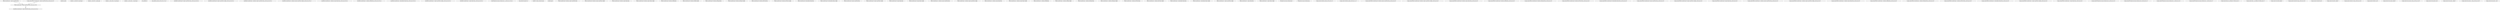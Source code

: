 digraph G {
0[label="ff.bert.encoder.layer.1.output.LayerNorm.bias_s_brcst_m2_0_0.lc1"] [is_queue="0"];
1[label="attention_mask"] [is_queue="1"];
2[label="constant_1_norm_ff_0_var_plus_eps"] [is_queue="1"];
3[label="constant_1_norm_ff_1_var_plus_eps"] [is_queue="1"];
4[label="constant_1_norm_mha_0_var_plus_eps"] [is_queue="1"];
5[label="constant_1_norm_mha_1_var_plus_eps"] [is_queue="1"];
6[label="e2e_add_ff_0_0"] [is_queue="1"];
7[label="e2e_attention_mask_s_brcst_m2_0_1.lc1_0"] [is_queue="1"];
8[label="e2e_ff.bert.encoder.layer.0.output.LayerNorm.bias_s_brcst_m2_0_0.lc1_0"] [is_queue="1"];
9[label="e2e_ff.bert.encoder.layer.0.output.LayerNorm.weight_s_brcst_m2_0_0.lc1_0"] [is_queue="1"];
10[label="e2e_ff.bert.encoder.layer.1.attention.output.LayerNorm.bias_s_brcst_m2_0_0.lc1_0"] [is_queue="1"];
11[label="e2e_ff.bert.encoder.layer.1.attention.output.LayerNorm.weight_s_brcst_m2_0_0.lc1_0"] [is_queue="1"];
12[label="e2e_ff.bert.encoder.layer.1.attention.output.dense.bias_s_brcst_m2_0_0.lc1_0"] [is_queue="1"];
13[label="e2e_ff.bert.encoder.layer.1.attention.self.key.bias_s_brcst_m2_0_0.lc1_0"] [is_queue="1"];
14[label="e2e_ff.bert.encoder.layer.1.intermediate.dense.bias_s_brcst_m2_0_0.lc1_0"] [is_queue="1"];
15[label="e2e_ff.bert.encoder.layer.1.output.LayerNorm.bias_s_brcst_m2_0_0.lc1_0"] [is_queue="1"];
16[label="e2e_ff.bert.encoder.layer.1.output.LayerNorm.weight_s_brcst_m2_0_0.lc1_0"] [is_queue="1"];
17[label="e2e_ff.bert.encoder.layer.1.output.dense.bias_s_brcst_m2_0_0.lc1_0"] [is_queue="1"];
18[label="e2e_ff.reciprocal_of_sqrt_of_head_size_1_s_brcst_m1_0_2.lc1_0"] [is_queue="1"];
19[label="e2e_norm_ff_0_mean.lc1_0"] [is_queue="1"];
20[label="encoder1.output_norm_ff_1_bias"] [is_queue="1"];
21[label="encoder_input"] [is_queue="1"];
22[label="ff.bert.encoder.layer.0.attention.output.LayerNorm.bias"] [is_queue="1"];
23[label="ff.bert.encoder.layer.0.attention.output.LayerNorm.weight"] [is_queue="1"];
24[label="ff.bert.encoder.layer.0.attention.output.dense.bias"] [is_queue="1"];
25[label="ff.bert.encoder.layer.0.attention.output.dense.weight"] [is_queue="1"];
26[label="ff.bert.encoder.layer.0.attention.self.key.bias"] [is_queue="1"];
27[label="ff.bert.encoder.layer.0.attention.self.key.weight"] [is_queue="1"];
28[label="ff.bert.encoder.layer.0.attention.self.query.bias"] [is_queue="1"];
29[label="ff.bert.encoder.layer.0.attention.self.query.weight"] [is_queue="1"];
30[label="ff.bert.encoder.layer.0.attention.self.value.bias"] [is_queue="1"];
31[label="ff.bert.encoder.layer.0.attention.self.value.weight"] [is_queue="1"];
32[label="ff.bert.encoder.layer.0.intermediate.dense.bias"] [is_queue="1"];
33[label="ff.bert.encoder.layer.0.intermediate.dense.weight"] [is_queue="1"];
34[label="ff.bert.encoder.layer.0.output.LayerNorm.bias"] [is_queue="1"];
35[label="ff.bert.encoder.layer.0.output.LayerNorm.weight"] [is_queue="1"];
36[label="ff.bert.encoder.layer.0.output.dense.bias"] [is_queue="1"];
37[label="ff.bert.encoder.layer.0.output.dense.weight"] [is_queue="1"];
38[label="ff.bert.encoder.layer.1.attention.output.LayerNorm.bias"] [is_queue="1"];
39[label="ff.bert.encoder.layer.1.attention.output.LayerNorm.weight"] [is_queue="1"];
40[label="ff.bert.encoder.layer.1.attention.output.dense.bias"] [is_queue="1"];
41[label="ff.bert.encoder.layer.1.attention.output.dense.weight"] [is_queue="1"];
42[label="ff.bert.encoder.layer.1.attention.self.key.bias"] [is_queue="1"];
43[label="ff.bert.encoder.layer.1.attention.self.key.weight"] [is_queue="1"];
44[label="ff.bert.encoder.layer.1.attention.self.query.bias"] [is_queue="1"];
45[label="ff.bert.encoder.layer.1.attention.self.query.weight"] [is_queue="1"];
46[label="ff.bert.encoder.layer.1.attention.self.value.bias"] [is_queue="1"];
47[label="ff.bert.encoder.layer.1.attention.self.value.weight"] [is_queue="1"];
48[label="ff.bert.encoder.layer.1.intermediate.dense.bias"] [is_queue="1"];
49[label="ff.bert.encoder.layer.1.intermediate.dense.weight"] [is_queue="1"];
50[label="ff.bert.encoder.layer.1.output.LayerNorm.bias"] [is_queue="1"];
51[label="ff.bert.encoder.layer.1.output.LayerNorm.weight"] [is_queue="1"];
52[label="ff.bert.encoder.layer.1.output.dense.bias"] [is_queue="1"];
53[label="ff.bert.encoder.layer.1.output.dense.weight"] [is_queue="1"];
54[label="ff.reciprocal_of_sqrt_of_head_size_0"] [is_queue="1"];
55[label="ff.reciprocal_of_sqrt_of_head_size_1"] [is_queue="1"];
56[label="lc.input_tensor.attention_mask_s_brcst_m2_0_1.0"] [is_queue="1"];
57[label="lc.input_tensor.attention_mask_s_brcst_m2_1_1.0"] [is_queue="1"];
58[label="lc.input_tensor.ff.bert.encoder.layer.0.attention.output.LayerNorm.bias_s_brcst_m2_0_0.0"] [is_queue="1"];
59[label="lc.input_tensor.ff.bert.encoder.layer.0.attention.output.LayerNorm.weight_s_brcst_m2_0_0.0"] [is_queue="1"];
60[label="lc.input_tensor.ff.bert.encoder.layer.0.attention.output.dense.bias_s_brcst_m2_0_0.0"] [is_queue="1"];
61[label="lc.input_tensor.ff.bert.encoder.layer.0.attention.self.key.bias_s_brcst_m2_0_0.0"] [is_queue="1"];
62[label="lc.input_tensor.ff.bert.encoder.layer.0.attention.self.query.bias_s_brcst_m2_0_0.0"] [is_queue="1"];
63[label="lc.input_tensor.ff.bert.encoder.layer.0.attention.self.value.bias_s_brcst_m2_0_0.0"] [is_queue="1"];
64[label="lc.input_tensor.ff.bert.encoder.layer.0.intermediate.dense.bias_s_brcst_m2_0_0.0"] [is_queue="1"];
65[label="lc.input_tensor.ff.bert.encoder.layer.0.output.LayerNorm.bias_s_brcst_m2_0_0.0"] [is_queue="1"];
66[label="lc.input_tensor.ff.bert.encoder.layer.0.output.LayerNorm.weight_s_brcst_m2_0_0.0"] [is_queue="1"];
67[label="lc.input_tensor.ff.bert.encoder.layer.0.output.dense.bias_s_brcst_m2_0_0.0"] [is_queue="1"];
68[label="lc.input_tensor.ff.bert.encoder.layer.1.attention.output.LayerNorm.bias_s_brcst_m2_0_0.0"] [is_queue="1"];
69[label="lc.input_tensor.ff.bert.encoder.layer.1.attention.output.LayerNorm.weight_s_brcst_m2_0_0.0"] [is_queue="1"];
70[label="lc.input_tensor.ff.bert.encoder.layer.1.attention.output.dense.bias_s_brcst_m2_0_0.0"] [is_queue="1"];
71[label="lc.input_tensor.ff.bert.encoder.layer.1.attention.self.key.bias_s_brcst_m2_0_0.0"] [is_queue="1"];
72[label="lc.input_tensor.ff.bert.encoder.layer.1.attention.self.query.bias_s_brcst_m2_0_0.0"] [is_queue="1"];
73[label="lc.input_tensor.ff.bert.encoder.layer.1.attention.self.value.bias_s_brcst_m2_0_0.0"] [is_queue="1"];
74[label="lc.input_tensor.ff.bert.encoder.layer.1.intermediate.dense.bias_s_brcst_m2_0_0.0"] [is_queue="1"];
75[label="lc.input_tensor.ff.bert.encoder.layer.1.output.LayerNorm.bias_s_brcst_m2_0_0.0"] [is_queue="1"];
76[label="lc.input_tensor.ff.bert.encoder.layer.1.output.LayerNorm.weight_s_brcst_m2_0_0.0"] [is_queue="1"];
77[label="lc.input_tensor.ff.bert.encoder.layer.1.output.dense.bias_s_brcst_m2_0_0.0"] [is_queue="1"];
78[label="lc.input_tensor.ff.reciprocal_of_sqrt_of_head_size_0_s_brcst_m1_0_2.0"] [is_queue="1"];
79[label="lc.input_tensor.ff.reciprocal_of_sqrt_of_head_size_0_s_brcst_m2_0_1.0"] [is_queue="1"];
80[label="lc.input_tensor.ff.reciprocal_of_sqrt_of_head_size_1_s_brcst_m1_0_2.0"] [is_queue="1"];
81[label="lc.input_tensor.ff.reciprocal_of_sqrt_of_head_size_1_s_brcst_m2_0_1.0"] [is_queue="1"];
82[label="lc.input_tensor.mha_0_as_softmax.dc.reduce_sum.1.0"] [is_queue="1"];
83[label="lc.input_tensor.mha_1_as_softmax.dc.reduce_sum.1.0"] [is_queue="1"];
84[label="lc.input_tensor.norm_ff_0_mean.0"] [is_queue="1"];
85[label="lc.input_tensor.norm_ff_0_recip_s_brcst_m1_0_0.0"] [is_queue="1"];
86[label="lc.input_tensor.norm_ff_0_var.0"] [is_queue="1"];
87[label="lc.input_tensor.norm_ff_1_mean.0"] [is_queue="1"];
88[label="lc.input_tensor.norm_ff_1_recip_s_brcst_m1_0_0.0"] [is_queue="1"];
89[label="lc.input_tensor.norm_ff_1_var.0"] [is_queue="1"];
90[label="lc.input_tensor.norm_mha_0_mean.0"] [is_queue="1"];
91[label="lc.input_tensor.norm_mha_0_recip_s_brcst_m1_0_0.0"] [is_queue="1"];
92[label="lc.input_tensor.norm_mha_0_var.0"] [is_queue="1"];
93[label="lc.input_tensor.norm_mha_1_mean.0"] [is_queue="1"];
94[label="lc.input_tensor.norm_mha_1_recip_s_brcst_m1_0_0.0"] [is_queue="1"];
95[label="lc.input_tensor.norm_mha_1_var.0"] [is_queue="1"];
75->0 [label="0"];
50->0 [label="1"];
0->15 [label="0"];
}
